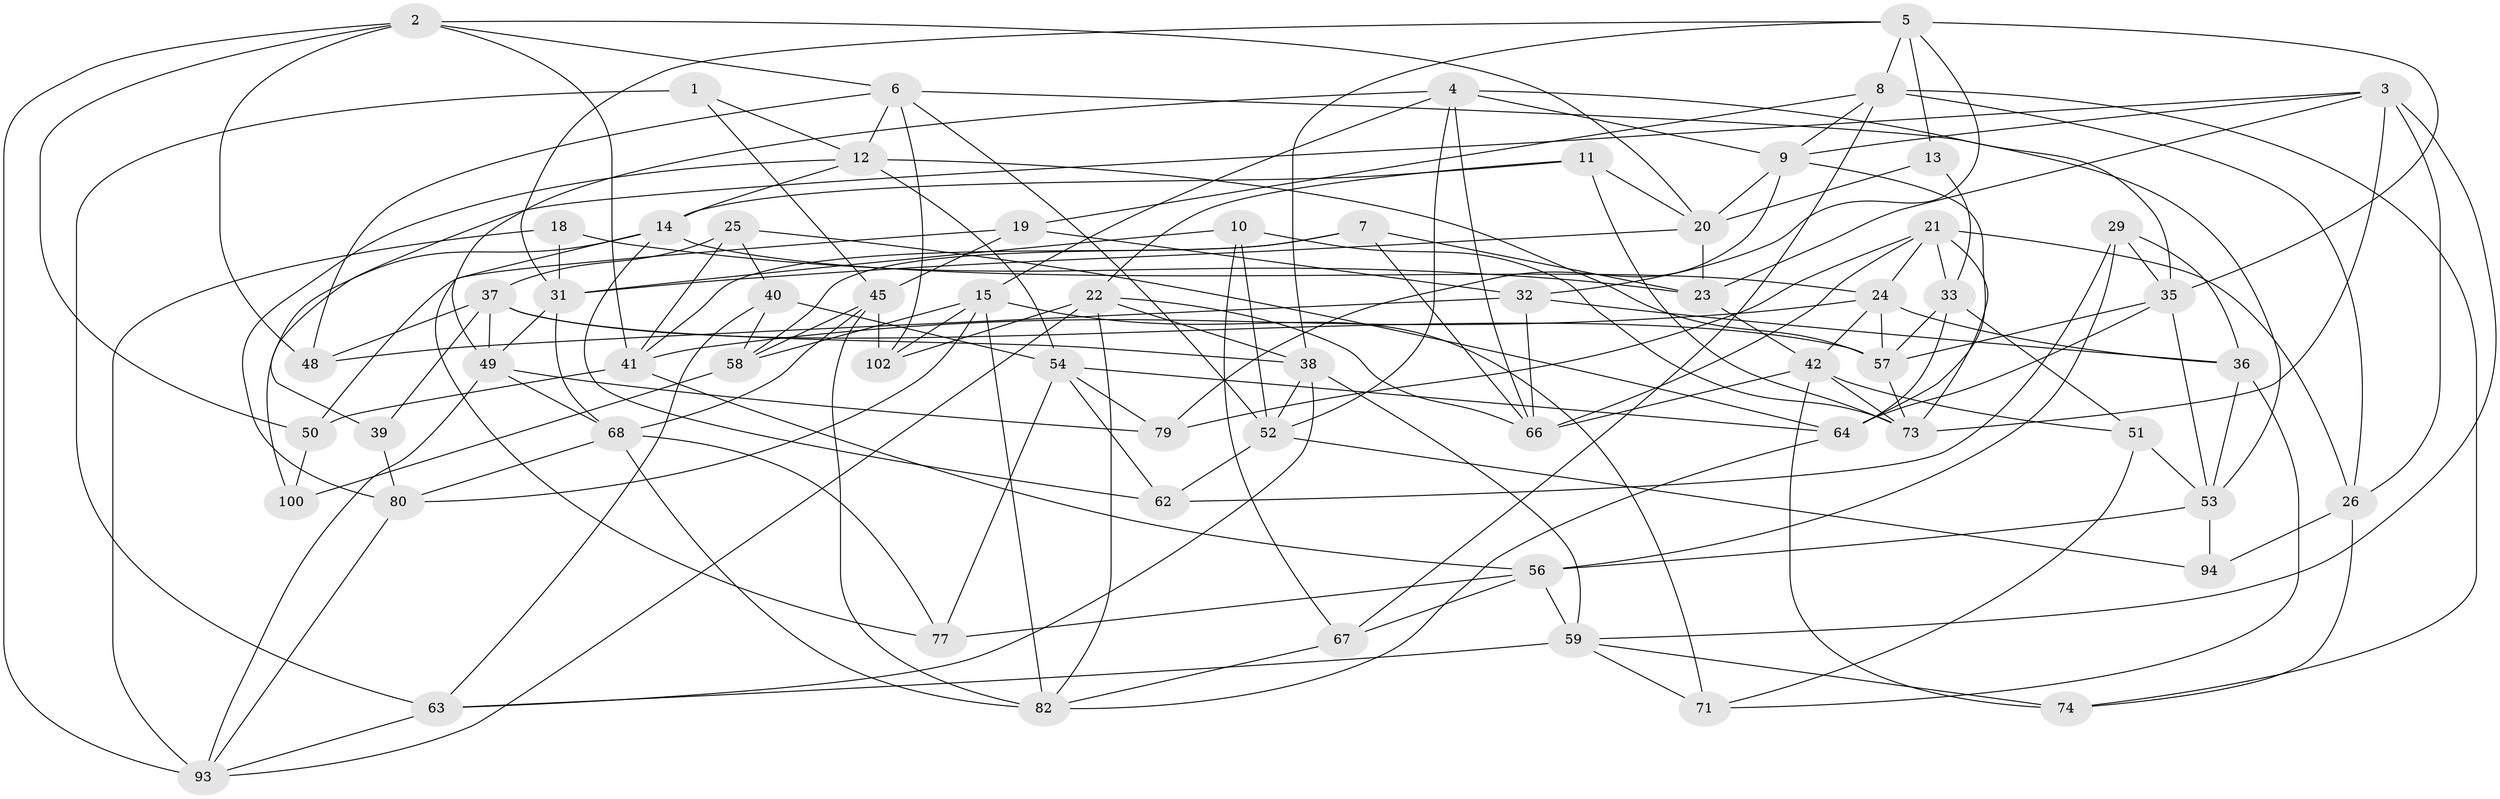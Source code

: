 // Generated by graph-tools (version 1.1) at 2025/52/02/27/25 19:52:29]
// undirected, 65 vertices, 165 edges
graph export_dot {
graph [start="1"]
  node [color=gray90,style=filled];
  1;
  2 [super="+83"];
  3 [super="+72"];
  4 [super="+65"];
  5 [super="+17"];
  6 [super="+30"];
  7;
  8 [super="+84"];
  9 [super="+47"];
  10;
  11;
  12 [super="+16"];
  13;
  14 [super="+92"];
  15 [super="+28"];
  18;
  19;
  20 [super="+27"];
  21 [super="+88"];
  22 [super="+97"];
  23 [super="+60"];
  24 [super="+104"];
  25;
  26 [super="+43"];
  29;
  31 [super="+44"];
  32 [super="+103"];
  33 [super="+34"];
  35 [super="+55"];
  36 [super="+61"];
  37 [super="+70"];
  38 [super="+101"];
  39;
  40;
  41 [super="+89"];
  42 [super="+46"];
  45 [super="+98"];
  48;
  49 [super="+78"];
  50;
  51;
  52 [super="+95"];
  53 [super="+81"];
  54 [super="+107"];
  56 [super="+90"];
  57 [super="+87"];
  58 [super="+91"];
  59 [super="+99"];
  62;
  63 [super="+75"];
  64 [super="+96"];
  66 [super="+69"];
  67;
  68 [super="+106"];
  71;
  73 [super="+76"];
  74;
  77;
  79;
  80 [super="+86"];
  82 [super="+85"];
  93 [super="+105"];
  94;
  100;
  102;
  1 -- 12;
  1 -- 63 [weight=2];
  1 -- 45;
  2 -- 48;
  2 -- 6;
  2 -- 41;
  2 -- 50;
  2 -- 20;
  2 -- 93;
  3 -- 9;
  3 -- 26;
  3 -- 23;
  3 -- 73;
  3 -- 59;
  3 -- 39;
  4 -- 52;
  4 -- 66;
  4 -- 49;
  4 -- 9;
  4 -- 35;
  4 -- 15;
  5 -- 31;
  5 -- 35;
  5 -- 13;
  5 -- 38;
  5 -- 8;
  5 -- 32;
  6 -- 48;
  6 -- 102;
  6 -- 53;
  6 -- 52;
  6 -- 12;
  7 -- 41;
  7 -- 58;
  7 -- 66;
  7 -- 23;
  8 -- 9;
  8 -- 67;
  8 -- 74;
  8 -- 26;
  8 -- 19;
  9 -- 79;
  9 -- 64;
  9 -- 20;
  10 -- 73;
  10 -- 52;
  10 -- 67;
  10 -- 31;
  11 -- 20;
  11 -- 14;
  11 -- 73;
  11 -- 22;
  12 -- 54;
  12 -- 14;
  12 -- 80;
  12 -- 57;
  13 -- 33 [weight=2];
  13 -- 20;
  14 -- 62;
  14 -- 24;
  14 -- 100;
  14 -- 77;
  15 -- 80;
  15 -- 71;
  15 -- 58;
  15 -- 82;
  15 -- 102;
  18 -- 31;
  18 -- 93;
  18 -- 23 [weight=2];
  19 -- 45;
  19 -- 50;
  19 -- 32;
  20 -- 23;
  20 -- 31;
  21 -- 33;
  21 -- 79;
  21 -- 24;
  21 -- 26;
  21 -- 66;
  21 -- 73;
  22 -- 102;
  22 -- 82;
  22 -- 93;
  22 -- 66;
  22 -- 38;
  23 -- 42;
  24 -- 42;
  24 -- 41;
  24 -- 36;
  24 -- 57;
  25 -- 64;
  25 -- 37;
  25 -- 40;
  25 -- 41;
  26 -- 94 [weight=2];
  26 -- 74;
  29 -- 62;
  29 -- 35;
  29 -- 36;
  29 -- 56;
  31 -- 49;
  31 -- 68;
  32 -- 66;
  32 -- 48;
  32 -- 36 [weight=2];
  33 -- 51;
  33 -- 57;
  33 -- 64;
  35 -- 57;
  35 -- 53;
  35 -- 64;
  36 -- 71;
  36 -- 53;
  37 -- 49;
  37 -- 48;
  37 -- 38;
  37 -- 39;
  37 -- 57;
  38 -- 63;
  38 -- 59;
  38 -- 52;
  39 -- 80 [weight=2];
  40 -- 54;
  40 -- 58;
  40 -- 63;
  41 -- 50;
  41 -- 56;
  42 -- 73;
  42 -- 51;
  42 -- 74;
  42 -- 66;
  45 -- 58;
  45 -- 82;
  45 -- 68;
  45 -- 102;
  49 -- 93;
  49 -- 79;
  49 -- 68;
  50 -- 100;
  51 -- 71;
  51 -- 53;
  52 -- 94;
  52 -- 62;
  53 -- 56;
  53 -- 94;
  54 -- 77;
  54 -- 62;
  54 -- 79;
  54 -- 64;
  56 -- 59;
  56 -- 67;
  56 -- 77;
  57 -- 73;
  58 -- 100 [weight=2];
  59 -- 74;
  59 -- 71;
  59 -- 63;
  63 -- 93;
  64 -- 82;
  67 -- 82;
  68 -- 82;
  68 -- 80;
  68 -- 77;
  80 -- 93;
}
